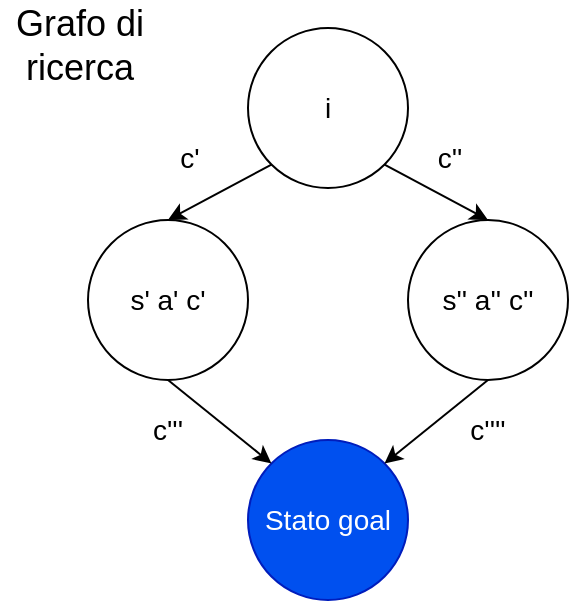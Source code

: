 <mxfile version="21.2.8" type="device">
  <diagram name="Pagina-1" id="AHyJ-n_UTIYTSlR7aWz2">
    <mxGraphModel dx="714" dy="418" grid="1" gridSize="10" guides="1" tooltips="1" connect="1" arrows="1" fold="1" page="1" pageScale="1" pageWidth="827" pageHeight="1169" math="0" shadow="0">
      <root>
        <mxCell id="0" />
        <mxCell id="1" parent="0" />
        <mxCell id="OjWA-4CbQiJTztgsCJEO-2" value="&lt;font style=&quot;font-size: 14px;&quot;&gt;i&lt;/font&gt;" style="ellipse;whiteSpace=wrap;html=1;aspect=fixed;" parent="1" vertex="1">
          <mxGeometry x="374" y="64" width="80" height="80" as="geometry" />
        </mxCell>
        <mxCell id="uPZ_Bgz7gZUHfEXq7mlB-1" value="&lt;font style=&quot;font-size: 14px;&quot;&gt;s&#39; a&#39; c&#39;&lt;/font&gt;" style="ellipse;whiteSpace=wrap;html=1;aspect=fixed;" vertex="1" parent="1">
          <mxGeometry x="294" y="160" width="80" height="80" as="geometry" />
        </mxCell>
        <mxCell id="uPZ_Bgz7gZUHfEXq7mlB-2" value="&lt;font style=&quot;font-size: 14px;&quot;&gt;s&#39;&#39; a&#39;&#39; c&#39;&#39;&lt;/font&gt;" style="ellipse;whiteSpace=wrap;html=1;aspect=fixed;" vertex="1" parent="1">
          <mxGeometry x="454" y="160" width="80" height="80" as="geometry" />
        </mxCell>
        <mxCell id="uPZ_Bgz7gZUHfEXq7mlB-3" value="" style="endArrow=classic;html=1;rounded=0;exitX=0;exitY=1;exitDx=0;exitDy=0;entryX=0.5;entryY=0;entryDx=0;entryDy=0;" edge="1" parent="1" source="OjWA-4CbQiJTztgsCJEO-2" target="uPZ_Bgz7gZUHfEXq7mlB-1">
          <mxGeometry width="50" height="50" relative="1" as="geometry">
            <mxPoint x="50" y="170" as="sourcePoint" />
            <mxPoint x="130" y="170" as="targetPoint" />
          </mxGeometry>
        </mxCell>
        <mxCell id="uPZ_Bgz7gZUHfEXq7mlB-4" value="" style="endArrow=classic;html=1;rounded=0;exitX=1;exitY=1;exitDx=0;exitDy=0;entryX=0.5;entryY=0;entryDx=0;entryDy=0;" edge="1" parent="1" source="OjWA-4CbQiJTztgsCJEO-2" target="uPZ_Bgz7gZUHfEXq7mlB-2">
          <mxGeometry width="50" height="50" relative="1" as="geometry">
            <mxPoint x="60" y="180" as="sourcePoint" />
            <mxPoint x="140" y="180" as="targetPoint" />
          </mxGeometry>
        </mxCell>
        <mxCell id="uPZ_Bgz7gZUHfEXq7mlB-5" value="&lt;font style=&quot;font-size: 14px;&quot;&gt;Stato goal&lt;/font&gt;" style="ellipse;whiteSpace=wrap;html=1;aspect=fixed;fillColor=#0050ef;fontColor=#ffffff;strokeColor=#001DBC;" vertex="1" parent="1">
          <mxGeometry x="374" y="270" width="80" height="80" as="geometry" />
        </mxCell>
        <mxCell id="uPZ_Bgz7gZUHfEXq7mlB-6" value="" style="endArrow=classic;html=1;rounded=0;exitX=0.5;exitY=1;exitDx=0;exitDy=0;entryX=0;entryY=0;entryDx=0;entryDy=0;" edge="1" parent="1" source="uPZ_Bgz7gZUHfEXq7mlB-1" target="uPZ_Bgz7gZUHfEXq7mlB-5">
          <mxGeometry width="50" height="50" relative="1" as="geometry">
            <mxPoint x="396" y="142" as="sourcePoint" />
            <mxPoint x="344" y="170" as="targetPoint" />
          </mxGeometry>
        </mxCell>
        <mxCell id="uPZ_Bgz7gZUHfEXq7mlB-7" value="" style="endArrow=classic;html=1;rounded=0;exitX=0.5;exitY=1;exitDx=0;exitDy=0;entryX=1;entryY=0;entryDx=0;entryDy=0;" edge="1" parent="1" source="uPZ_Bgz7gZUHfEXq7mlB-2" target="uPZ_Bgz7gZUHfEXq7mlB-5">
          <mxGeometry width="50" height="50" relative="1" as="geometry">
            <mxPoint x="406" y="152" as="sourcePoint" />
            <mxPoint x="354" y="180" as="targetPoint" />
          </mxGeometry>
        </mxCell>
        <mxCell id="uPZ_Bgz7gZUHfEXq7mlB-8" value="c&#39;" style="text;html=1;strokeColor=none;fillColor=none;align=center;verticalAlign=middle;whiteSpace=wrap;rounded=0;fontSize=14;" vertex="1" parent="1">
          <mxGeometry x="330" y="114" width="30" height="30" as="geometry" />
        </mxCell>
        <mxCell id="uPZ_Bgz7gZUHfEXq7mlB-9" value="c&#39;&#39;" style="text;html=1;strokeColor=none;fillColor=none;align=center;verticalAlign=middle;whiteSpace=wrap;rounded=0;fontSize=14;" vertex="1" parent="1">
          <mxGeometry x="460" y="114" width="30" height="30" as="geometry" />
        </mxCell>
        <mxCell id="uPZ_Bgz7gZUHfEXq7mlB-10" value="c&#39;&#39;&#39;" style="text;html=1;strokeColor=none;fillColor=none;align=center;verticalAlign=middle;whiteSpace=wrap;rounded=0;fontSize=14;" vertex="1" parent="1">
          <mxGeometry x="319" y="250" width="30" height="30" as="geometry" />
        </mxCell>
        <mxCell id="uPZ_Bgz7gZUHfEXq7mlB-11" value="c&#39;&#39;&#39;&#39;" style="text;html=1;strokeColor=none;fillColor=none;align=center;verticalAlign=middle;whiteSpace=wrap;rounded=0;fontSize=14;" vertex="1" parent="1">
          <mxGeometry x="479" y="250" width="30" height="30" as="geometry" />
        </mxCell>
        <mxCell id="uPZ_Bgz7gZUHfEXq7mlB-12" value="Grafo di ricerca" style="text;html=1;strokeColor=none;fillColor=none;align=center;verticalAlign=middle;whiteSpace=wrap;rounded=0;fontSize=18;" vertex="1" parent="1">
          <mxGeometry x="250" y="50" width="80" height="46" as="geometry" />
        </mxCell>
      </root>
    </mxGraphModel>
  </diagram>
</mxfile>
